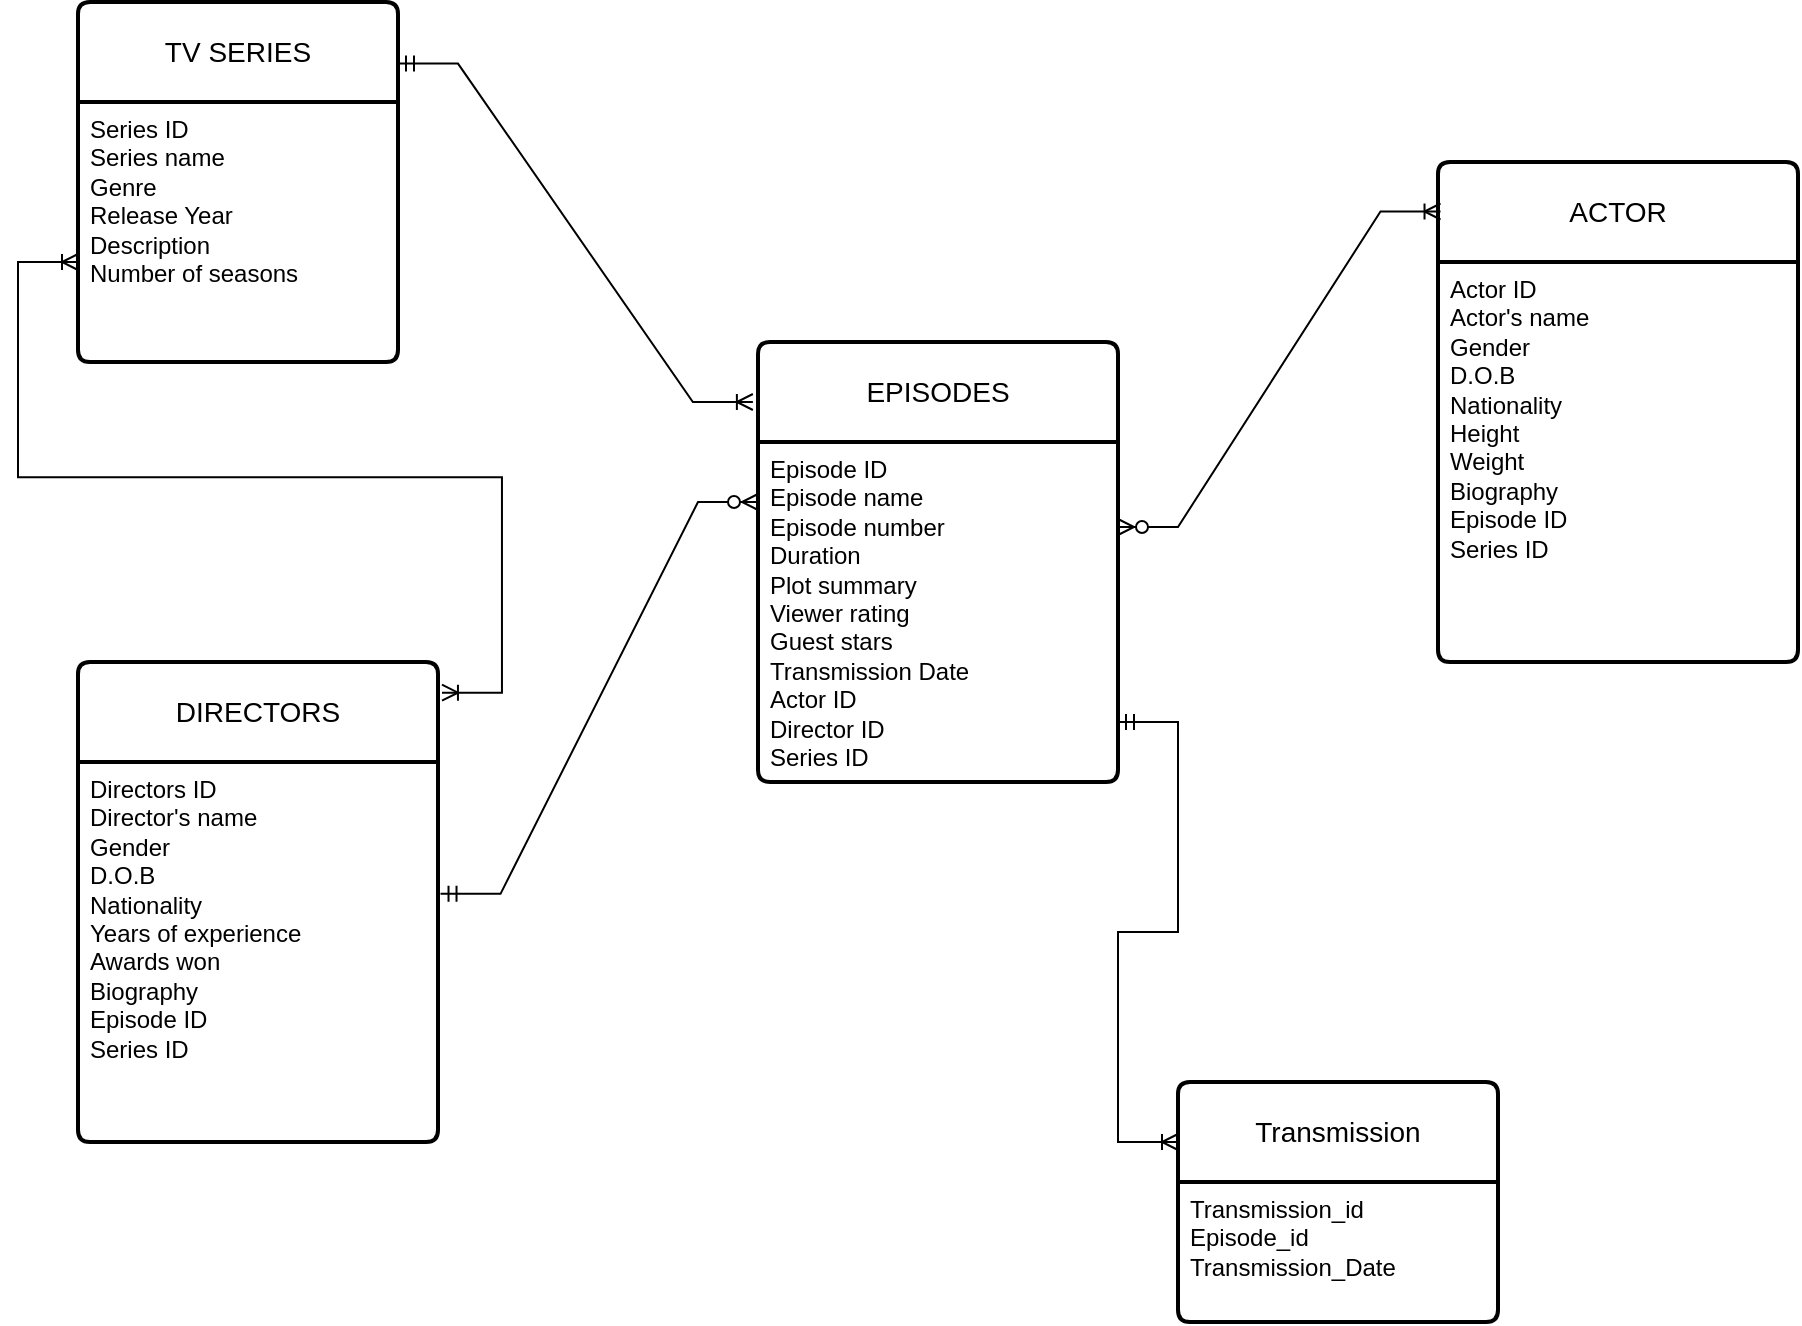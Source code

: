 <mxfile version="24.2.5" type="device">
  <diagram name="Page-1" id="VKkNoMPAgN4xQ-Vmbln4">
    <mxGraphModel dx="864" dy="516" grid="1" gridSize="10" guides="1" tooltips="1" connect="1" arrows="1" fold="1" page="1" pageScale="1" pageWidth="1100" pageHeight="1700" math="0" shadow="0">
      <root>
        <object label="" id="0">
          <mxCell />
        </object>
        <mxCell id="1" parent="0" />
        <mxCell id="YG-Z12xjU9guvom_NeQO-3" value="TV SERIES" style="swimlane;childLayout=stackLayout;horizontal=1;startSize=50;horizontalStack=0;rounded=1;fontSize=14;fontStyle=0;strokeWidth=2;resizeParent=0;resizeLast=1;shadow=0;dashed=0;align=center;arcSize=4;whiteSpace=wrap;html=1;" parent="1" vertex="1">
          <mxGeometry x="170" y="100" width="160" height="180" as="geometry" />
        </mxCell>
        <mxCell id="YG-Z12xjU9guvom_NeQO-4" value="Series ID&lt;br&gt;Series name&lt;br&gt;Genre&lt;br&gt;Release Year&lt;br&gt;Description&lt;br&gt;Number of seasons" style="align=left;strokeColor=none;fillColor=none;spacingLeft=4;fontSize=12;verticalAlign=top;resizable=0;rotatable=0;part=1;html=1;" parent="YG-Z12xjU9guvom_NeQO-3" vertex="1">
          <mxGeometry y="50" width="160" height="130" as="geometry" />
        </mxCell>
        <mxCell id="YG-Z12xjU9guvom_NeQO-6" value="EPISODES" style="swimlane;childLayout=stackLayout;horizontal=1;startSize=50;horizontalStack=0;rounded=1;fontSize=14;fontStyle=0;strokeWidth=2;resizeParent=0;resizeLast=1;shadow=0;dashed=0;align=center;arcSize=4;whiteSpace=wrap;html=1;" parent="1" vertex="1">
          <mxGeometry x="510" y="270" width="180" height="220" as="geometry" />
        </mxCell>
        <mxCell id="YG-Z12xjU9guvom_NeQO-7" value="Episode ID&lt;br&gt;Episode name&lt;br&gt;Episode number&lt;br&gt;Duration&lt;br&gt;Plot summary&lt;br&gt;Viewer rating&lt;br&gt;Guest stars&lt;br&gt;Transmission Date&lt;br&gt;Actor ID&lt;br&gt;Director ID&lt;br&gt;Series ID" style="align=left;strokeColor=none;fillColor=none;spacingLeft=4;fontSize=12;verticalAlign=top;resizable=0;rotatable=0;part=1;html=1;" parent="YG-Z12xjU9guvom_NeQO-6" vertex="1">
          <mxGeometry y="50" width="180" height="170" as="geometry" />
        </mxCell>
        <mxCell id="YG-Z12xjU9guvom_NeQO-11" value="DIRECTORS" style="swimlane;childLayout=stackLayout;horizontal=1;startSize=50;horizontalStack=0;rounded=1;fontSize=14;fontStyle=0;strokeWidth=2;resizeParent=0;resizeLast=1;shadow=0;dashed=0;align=center;arcSize=4;whiteSpace=wrap;html=1;" parent="1" vertex="1">
          <mxGeometry x="170" y="430" width="180" height="240" as="geometry" />
        </mxCell>
        <mxCell id="YG-Z12xjU9guvom_NeQO-12" value="Directors ID&lt;br&gt;Director&#39;s name&lt;br&gt;Gender&lt;br&gt;D.O.B&lt;br&gt;Nationality&lt;br&gt;Years of experience&lt;br&gt;Awards won&lt;br&gt;Biography&lt;br&gt;Episode ID&lt;br&gt;Series ID" style="align=left;strokeColor=none;fillColor=none;spacingLeft=4;fontSize=12;verticalAlign=top;resizable=0;rotatable=0;part=1;html=1;" parent="YG-Z12xjU9guvom_NeQO-11" vertex="1">
          <mxGeometry y="50" width="180" height="190" as="geometry" />
        </mxCell>
        <mxCell id="YG-Z12xjU9guvom_NeQO-16" value="" style="edgeStyle=entityRelationEdgeStyle;fontSize=12;html=1;endArrow=ERoneToMany;startArrow=ERmandOne;rounded=0;exitX=1.016;exitY=0.171;exitDx=0;exitDy=0;exitPerimeter=0;" parent="1" edge="1">
          <mxGeometry width="100" height="100" relative="1" as="geometry">
            <mxPoint x="330.0" y="130.78" as="sourcePoint" />
            <mxPoint x="507.44" y="300" as="targetPoint" />
            <Array as="points">
              <mxPoint x="317.44" y="131" />
            </Array>
          </mxGeometry>
        </mxCell>
        <mxCell id="YG-Z12xjU9guvom_NeQO-9" value="ACTOR" style="swimlane;childLayout=stackLayout;horizontal=1;startSize=50;horizontalStack=0;rounded=1;fontSize=14;fontStyle=0;strokeWidth=2;resizeParent=0;resizeLast=1;shadow=0;dashed=0;align=center;arcSize=4;whiteSpace=wrap;html=1;" parent="1" vertex="1">
          <mxGeometry x="850" y="180" width="180" height="250" as="geometry" />
        </mxCell>
        <mxCell id="YG-Z12xjU9guvom_NeQO-10" value="Actor ID&lt;br&gt;Actor&#39;s name&lt;br&gt;Gender&lt;br&gt;D.O.B&lt;br&gt;Nationality&lt;br&gt;Height&lt;br&gt;Weight&lt;br&gt;Biography&lt;br&gt;Episode ID&lt;br&gt;Series ID" style="align=left;strokeColor=none;fillColor=none;spacingLeft=4;fontSize=12;verticalAlign=top;resizable=0;rotatable=0;part=1;html=1;" parent="YG-Z12xjU9guvom_NeQO-9" vertex="1">
          <mxGeometry y="50" width="180" height="200" as="geometry" />
        </mxCell>
        <mxCell id="YG-Z12xjU9guvom_NeQO-24" value="" style="edgeStyle=entityRelationEdgeStyle;fontSize=12;html=1;endArrow=ERoneToMany;startArrow=ERzeroToMany;rounded=0;exitX=1;exitY=0.25;exitDx=0;exitDy=0;entryX=0.007;entryY=0.099;entryDx=0;entryDy=0;entryPerimeter=0;" parent="1" source="YG-Z12xjU9guvom_NeQO-7" target="YG-Z12xjU9guvom_NeQO-9" edge="1">
          <mxGeometry width="100" height="100" relative="1" as="geometry">
            <mxPoint x="1020" y="280" as="sourcePoint" />
            <mxPoint x="830" y="480" as="targetPoint" />
          </mxGeometry>
        </mxCell>
        <mxCell id="1w3JbAY_f5RtESQ2giym-1" value="" style="edgeStyle=entityRelationEdgeStyle;fontSize=12;html=1;endArrow=ERzeroToMany;startArrow=ERmandOne;rounded=0;exitX=1.007;exitY=0.347;exitDx=0;exitDy=0;exitPerimeter=0;" parent="1" source="YG-Z12xjU9guvom_NeQO-12" edge="1">
          <mxGeometry width="100" height="100" relative="1" as="geometry">
            <mxPoint x="410" y="540" as="sourcePoint" />
            <mxPoint x="510" y="350" as="targetPoint" />
            <Array as="points">
              <mxPoint x="430" y="470" />
            </Array>
          </mxGeometry>
        </mxCell>
        <mxCell id="1w3JbAY_f5RtESQ2giym-5" value="Transmission" style="swimlane;childLayout=stackLayout;horizontal=1;startSize=50;horizontalStack=0;rounded=1;fontSize=14;fontStyle=0;strokeWidth=2;resizeParent=0;resizeLast=1;shadow=0;dashed=0;align=center;arcSize=4;whiteSpace=wrap;html=1;" parent="1" vertex="1">
          <mxGeometry x="720" y="640" width="160" height="120" as="geometry" />
        </mxCell>
        <mxCell id="1w3JbAY_f5RtESQ2giym-6" value="Transmission_id&lt;br&gt;Episode_id&lt;br&gt;Transmission_Date" style="align=left;strokeColor=none;fillColor=none;spacingLeft=4;fontSize=12;verticalAlign=top;resizable=0;rotatable=0;part=1;html=1;" parent="1w3JbAY_f5RtESQ2giym-5" vertex="1">
          <mxGeometry y="50" width="160" height="70" as="geometry" />
        </mxCell>
        <mxCell id="1w3JbAY_f5RtESQ2giym-7" value="" style="edgeStyle=entityRelationEdgeStyle;fontSize=12;html=1;endArrow=ERoneToMany;startArrow=ERoneToMany;rounded=0;exitX=1.011;exitY=0.064;exitDx=0;exitDy=0;exitPerimeter=0;" parent="1" source="YG-Z12xjU9guvom_NeQO-11" edge="1">
          <mxGeometry width="100" height="100" relative="1" as="geometry">
            <mxPoint x="70" y="330" as="sourcePoint" />
            <mxPoint x="170" y="230" as="targetPoint" />
          </mxGeometry>
        </mxCell>
        <mxCell id="1w3JbAY_f5RtESQ2giym-8" value="" style="edgeStyle=entityRelationEdgeStyle;fontSize=12;html=1;endArrow=ERoneToMany;startArrow=ERmandOne;rounded=0;entryX=0;entryY=0.25;entryDx=0;entryDy=0;" parent="1" target="1w3JbAY_f5RtESQ2giym-5" edge="1">
          <mxGeometry width="100" height="100" relative="1" as="geometry">
            <mxPoint x="690" y="460" as="sourcePoint" />
            <mxPoint x="790" y="360" as="targetPoint" />
          </mxGeometry>
        </mxCell>
      </root>
    </mxGraphModel>
  </diagram>
</mxfile>
